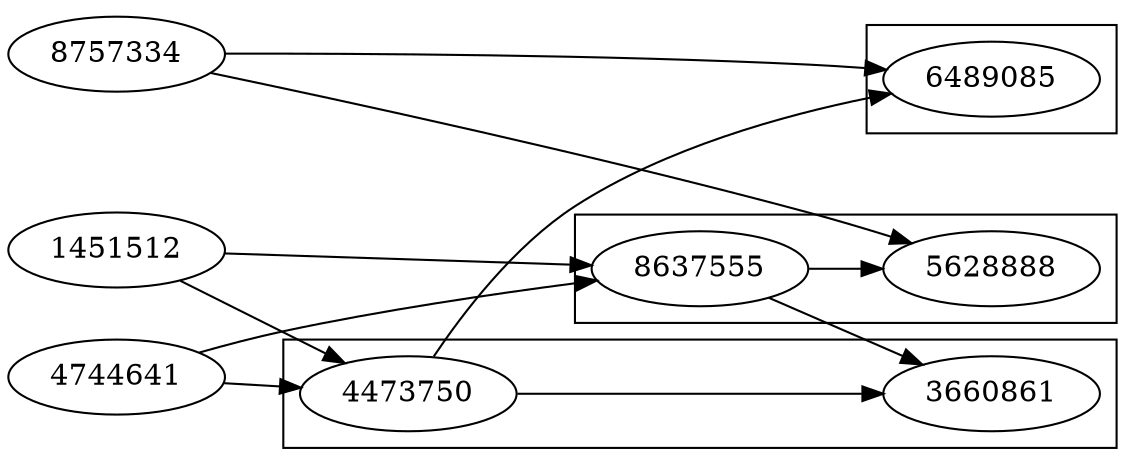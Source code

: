 digraph G { 
	rankdir=LR 
 	subgraph cluster0{ 
 		8757334 -> 6489085 [minlen=3] 
	}
	subgraph cluster1{ 
 		4744641 -> 4473750 [minlen=1] 4473750 -> 3660861 [minlen=2] 
	}
	subgraph cluster2{ 
 		1451512 -> 8637555 [minlen=2] 8637555 -> 5628888 [minlen=1] 
	}
	{rank=same; 8757334,4744641,1451512}
	4473750 -> 6489085 
	1451512 -> 4473750 8637555 -> 3660861 
	4744641 -> 8637555 8757334 -> 5628888 
}
